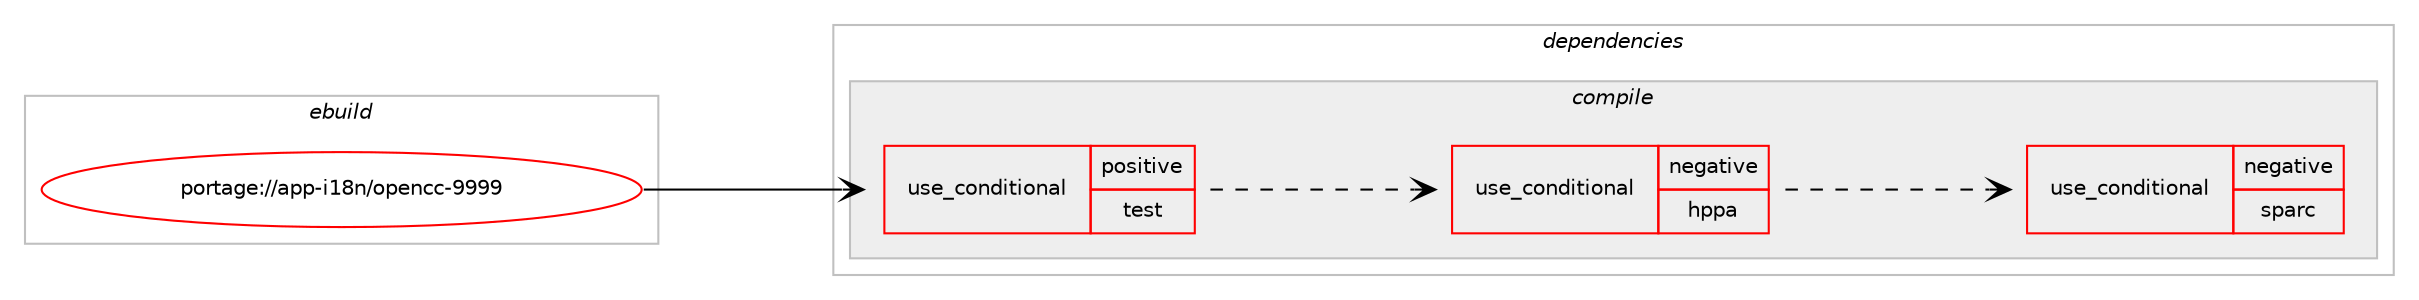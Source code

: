 digraph prolog {

# *************
# Graph options
# *************

newrank=true;
concentrate=true;
compound=true;
graph [rankdir=LR,fontname=Helvetica,fontsize=10,ranksep=1.5];#, ranksep=2.5, nodesep=0.2];
edge  [arrowhead=vee];
node  [fontname=Helvetica,fontsize=10];

# **********
# The ebuild
# **********

subgraph cluster_leftcol {
color=gray;
rank=same;
label=<<i>ebuild</i>>;
id [label="portage://app-i18n/opencc-9999", color=red, width=4, href="../app-i18n/opencc-9999.svg"];
}

# ****************
# The dependencies
# ****************

subgraph cluster_midcol {
color=gray;
label=<<i>dependencies</i>>;
subgraph cluster_compile {
fillcolor="#eeeeee";
style=filled;
label=<<i>compile</i>>;
subgraph cond10776 {
dependency17140 [label=<<TABLE BORDER="0" CELLBORDER="1" CELLSPACING="0" CELLPADDING="4"><TR><TD ROWSPAN="3" CELLPADDING="10">use_conditional</TD></TR><TR><TD>positive</TD></TR><TR><TD>test</TD></TR></TABLE>>, shape=none, color=red];
# *** BEGIN UNKNOWN DEPENDENCY TYPE (TODO) ***
# dependency17140 -> package_dependency(portage://app-i18n/opencc-9999,install,no,dev-cpp,gtest,none,[,,],[],[])
# *** END UNKNOWN DEPENDENCY TYPE (TODO) ***

subgraph cond10777 {
dependency17141 [label=<<TABLE BORDER="0" CELLBORDER="1" CELLSPACING="0" CELLPADDING="4"><TR><TD ROWSPAN="3" CELLPADDING="10">use_conditional</TD></TR><TR><TD>negative</TD></TR><TR><TD>hppa</TD></TR></TABLE>>, shape=none, color=red];
subgraph cond10778 {
dependency17142 [label=<<TABLE BORDER="0" CELLBORDER="1" CELLSPACING="0" CELLPADDING="4"><TR><TD ROWSPAN="3" CELLPADDING="10">use_conditional</TD></TR><TR><TD>negative</TD></TR><TR><TD>sparc</TD></TR></TABLE>>, shape=none, color=red];
# *** BEGIN UNKNOWN DEPENDENCY TYPE (TODO) ***
# dependency17142 -> package_dependency(portage://app-i18n/opencc-9999,install,no,dev-cpp,benchmark,none,[,,],[],[])
# *** END UNKNOWN DEPENDENCY TYPE (TODO) ***

}
dependency17141:e -> dependency17142:w [weight=20,style="dashed",arrowhead="vee"];
}
dependency17140:e -> dependency17141:w [weight=20,style="dashed",arrowhead="vee"];
}
id:e -> dependency17140:w [weight=20,style="solid",arrowhead="vee"];
# *** BEGIN UNKNOWN DEPENDENCY TYPE (TODO) ***
# id -> package_dependency(portage://app-i18n/opencc-9999,install,no,dev-cpp,tclap,none,[,,],[],[])
# *** END UNKNOWN DEPENDENCY TYPE (TODO) ***

# *** BEGIN UNKNOWN DEPENDENCY TYPE (TODO) ***
# id -> package_dependency(portage://app-i18n/opencc-9999,install,no,dev-libs,darts,none,[,,],[],[])
# *** END UNKNOWN DEPENDENCY TYPE (TODO) ***

# *** BEGIN UNKNOWN DEPENDENCY TYPE (TODO) ***
# id -> package_dependency(portage://app-i18n/opencc-9999,install,no,dev-libs,marisa,none,[,,],[slot(0),equal],[])
# *** END UNKNOWN DEPENDENCY TYPE (TODO) ***

# *** BEGIN UNKNOWN DEPENDENCY TYPE (TODO) ***
# id -> package_dependency(portage://app-i18n/opencc-9999,install,no,dev-libs,rapidjson,none,[,,],[],[])
# *** END UNKNOWN DEPENDENCY TYPE (TODO) ***

}
subgraph cluster_compileandrun {
fillcolor="#eeeeee";
style=filled;
label=<<i>compile and run</i>>;
}
subgraph cluster_run {
fillcolor="#eeeeee";
style=filled;
label=<<i>run</i>>;
# *** BEGIN UNKNOWN DEPENDENCY TYPE (TODO) ***
# id -> package_dependency(portage://app-i18n/opencc-9999,run,no,dev-libs,marisa,none,[,,],[slot(0),equal],[])
# *** END UNKNOWN DEPENDENCY TYPE (TODO) ***

}
}

# **************
# The candidates
# **************

subgraph cluster_choices {
rank=same;
color=gray;
label=<<i>candidates</i>>;

}

}
